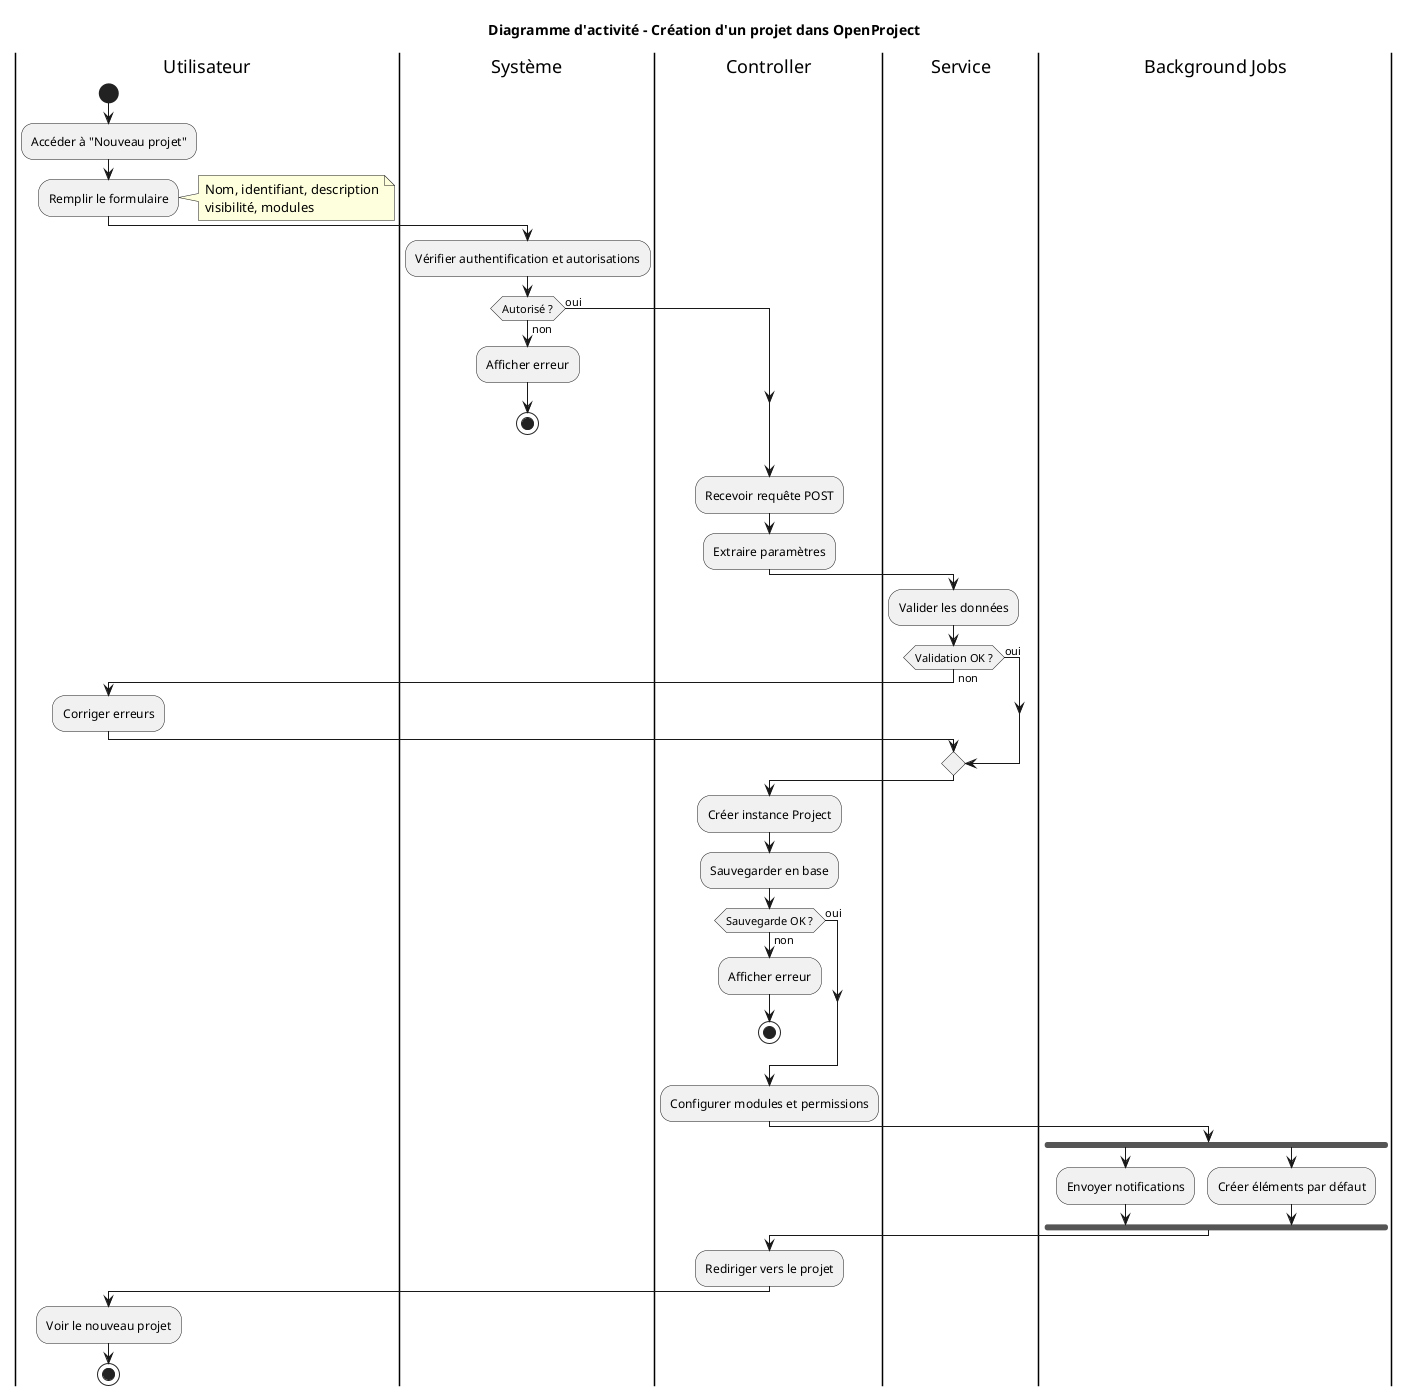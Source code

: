 @startuml CreateProject_ActivityDiagram
title Diagramme d'activité - Création d'un projet dans OpenProject

|Utilisateur|
start
:Accéder à "Nouveau projet";
:Remplir le formulaire;
note right
  Nom, identifiant, description
  visibilité, modules
end note

|Système|
:Vérifier authentification et autorisations;
if (Autorisé ?) then (non)
  :Afficher erreur;
  stop
else (oui)
endif

|Controller|
:Recevoir requête POST;
:Extraire paramètres;

|Service|
:Valider les données;
if (Validation OK ?) then (non)
  |Utilisateur|
  :Corriger erreurs;
  |Controller|
else (oui)
endif

:Créer instance Project;
:Sauvegarder en base;

if (Sauvegarde OK ?) then (non)
  :Afficher erreur;
  stop
else (oui)
endif

:Configurer modules et permissions;

|Background Jobs|
fork
  :Envoyer notifications;
fork again
  :Créer éléments par défaut;
end fork

|Controller|
:Rediriger vers le projet;

|Utilisateur|
:Voir le nouveau projet;

stop

@enduml
